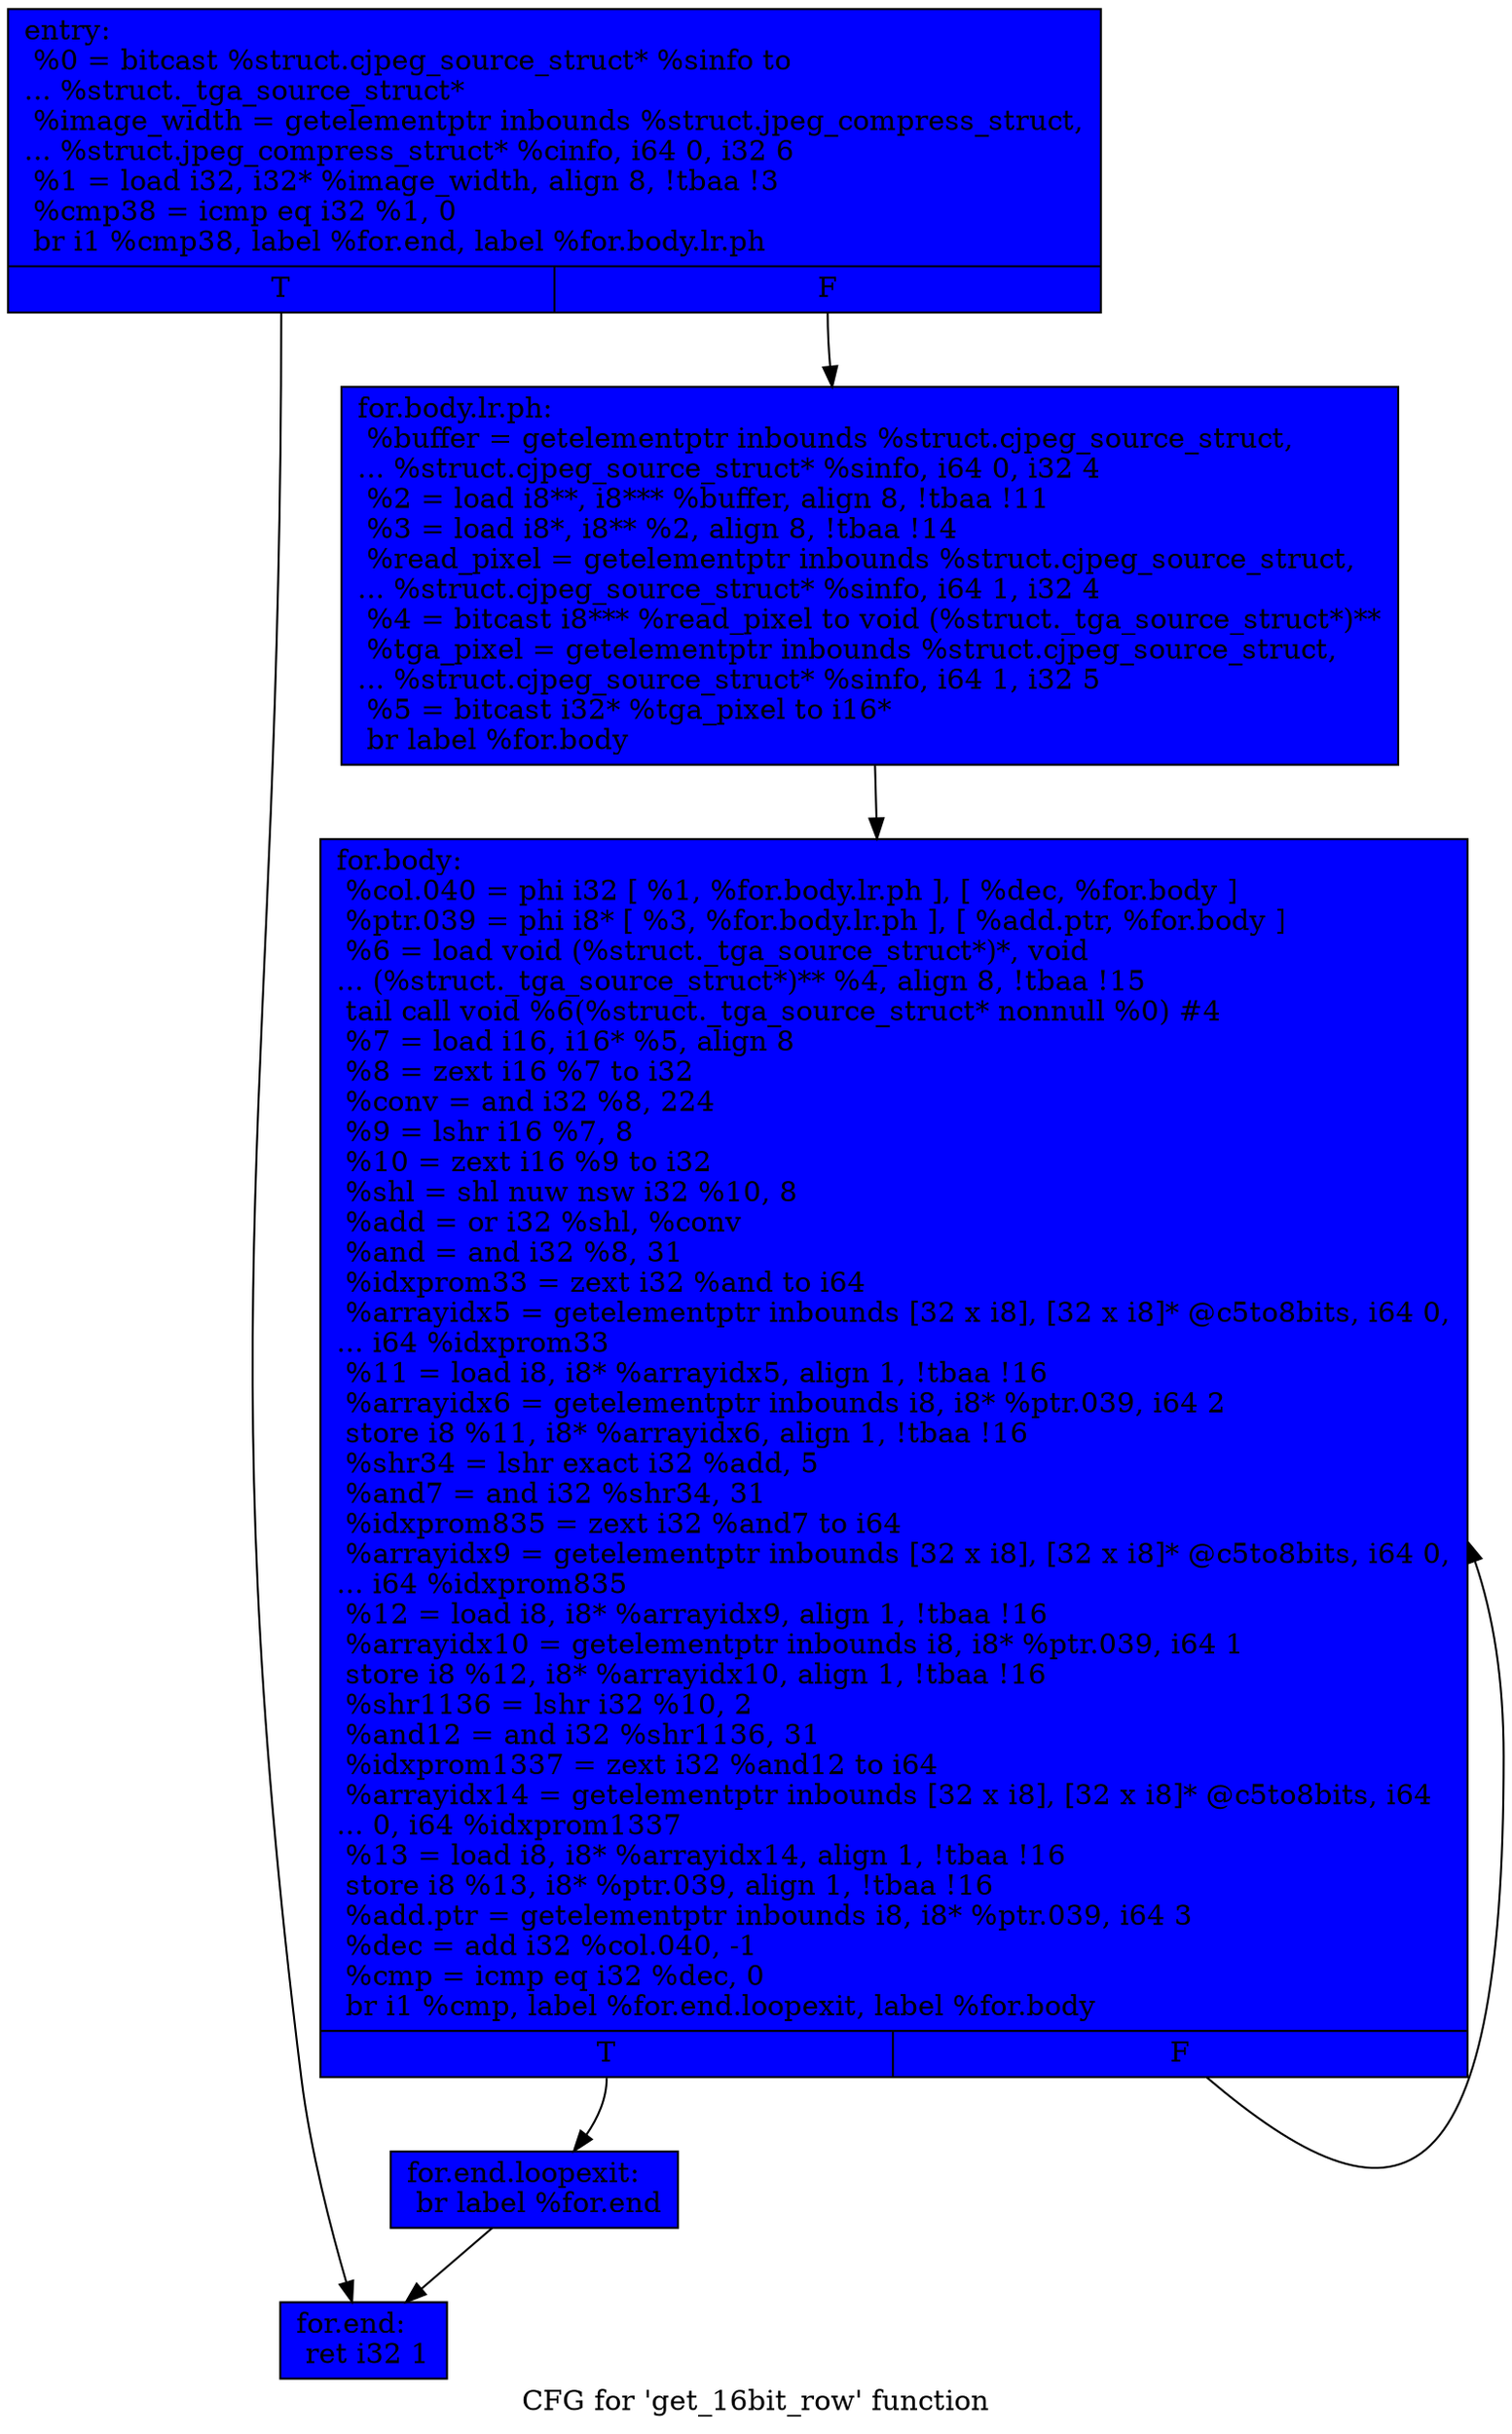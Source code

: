 digraph "CFG for 'get_16bit_row' function" {
	label="CFG for 'get_16bit_row' function";

	Node0x4ead580 [shape=record, style = filled, fillcolor = blue, label="{entry:\l  %0 = bitcast %struct.cjpeg_source_struct* %sinfo to\l... %struct._tga_source_struct*\l  %image_width = getelementptr inbounds %struct.jpeg_compress_struct,\l... %struct.jpeg_compress_struct* %cinfo, i64 0, i32 6\l  %1 = load i32, i32* %image_width, align 8, !tbaa !3\l  %cmp38 = icmp eq i32 %1, 0\l  br i1 %cmp38, label %for.end, label %for.body.lr.ph\l|{<s0>T|<s1>F}}"];
	Node0x4ead580:s0 -> Node0x4eae550;
	Node0x4ead580:s1 -> Node0x4eae600;
	Node0x4eae600 [shape=record, style = filled, fillcolor = blue, label="{for.body.lr.ph:                                   \l  %buffer = getelementptr inbounds %struct.cjpeg_source_struct,\l... %struct.cjpeg_source_struct* %sinfo, i64 0, i32 4\l  %2 = load i8**, i8*** %buffer, align 8, !tbaa !11\l  %3 = load i8*, i8** %2, align 8, !tbaa !14\l  %read_pixel = getelementptr inbounds %struct.cjpeg_source_struct,\l... %struct.cjpeg_source_struct* %sinfo, i64 1, i32 4\l  %4 = bitcast i8*** %read_pixel to void (%struct._tga_source_struct*)**\l  %tga_pixel = getelementptr inbounds %struct.cjpeg_source_struct,\l... %struct.cjpeg_source_struct* %sinfo, i64 1, i32 5\l  %5 = bitcast i32* %tga_pixel to i16*\l  br label %for.body\l}"];
	Node0x4eae600 -> Node0x4eaeb40;
	Node0x4eaeb40 [shape=record, style = filled, fillcolor = blue, label="{for.body:                                         \l  %col.040 = phi i32 [ %1, %for.body.lr.ph ], [ %dec, %for.body ]\l  %ptr.039 = phi i8* [ %3, %for.body.lr.ph ], [ %add.ptr, %for.body ]\l  %6 = load void (%struct._tga_source_struct*)*, void\l... (%struct._tga_source_struct*)** %4, align 8, !tbaa !15\l  tail call void %6(%struct._tga_source_struct* nonnull %0) #4\l  %7 = load i16, i16* %5, align 8\l  %8 = zext i16 %7 to i32\l  %conv = and i32 %8, 224\l  %9 = lshr i16 %7, 8\l  %10 = zext i16 %9 to i32\l  %shl = shl nuw nsw i32 %10, 8\l  %add = or i32 %shl, %conv\l  %and = and i32 %8, 31\l  %idxprom33 = zext i32 %and to i64\l  %arrayidx5 = getelementptr inbounds [32 x i8], [32 x i8]* @c5to8bits, i64 0,\l... i64 %idxprom33\l  %11 = load i8, i8* %arrayidx5, align 1, !tbaa !16\l  %arrayidx6 = getelementptr inbounds i8, i8* %ptr.039, i64 2\l  store i8 %11, i8* %arrayidx6, align 1, !tbaa !16\l  %shr34 = lshr exact i32 %add, 5\l  %and7 = and i32 %shr34, 31\l  %idxprom835 = zext i32 %and7 to i64\l  %arrayidx9 = getelementptr inbounds [32 x i8], [32 x i8]* @c5to8bits, i64 0,\l... i64 %idxprom835\l  %12 = load i8, i8* %arrayidx9, align 1, !tbaa !16\l  %arrayidx10 = getelementptr inbounds i8, i8* %ptr.039, i64 1\l  store i8 %12, i8* %arrayidx10, align 1, !tbaa !16\l  %shr1136 = lshr i32 %10, 2\l  %and12 = and i32 %shr1136, 31\l  %idxprom1337 = zext i32 %and12 to i64\l  %arrayidx14 = getelementptr inbounds [32 x i8], [32 x i8]* @c5to8bits, i64\l... 0, i64 %idxprom1337\l  %13 = load i8, i8* %arrayidx14, align 1, !tbaa !16\l  store i8 %13, i8* %ptr.039, align 1, !tbaa !16\l  %add.ptr = getelementptr inbounds i8, i8* %ptr.039, i64 3\l  %dec = add i32 %col.040, -1\l  %cmp = icmp eq i32 %dec, 0\l  br i1 %cmp, label %for.end.loopexit, label %for.body\l|{<s0>T|<s1>F}}"];
	Node0x4eaeb40:s0 -> Node0x4eae9f0;
	Node0x4eaeb40:s1 -> Node0x4eaeb40;
	Node0x4eae9f0 [shape=record, style = filled, fillcolor = blue, label="{for.end.loopexit:                                 \l  br label %for.end\l}"];
	Node0x4eae9f0 -> Node0x4eae550;
	Node0x4eae550 [shape=record, style = filled, fillcolor = blue, label="{for.end:                                          \l  ret i32 1\l}"];
}
